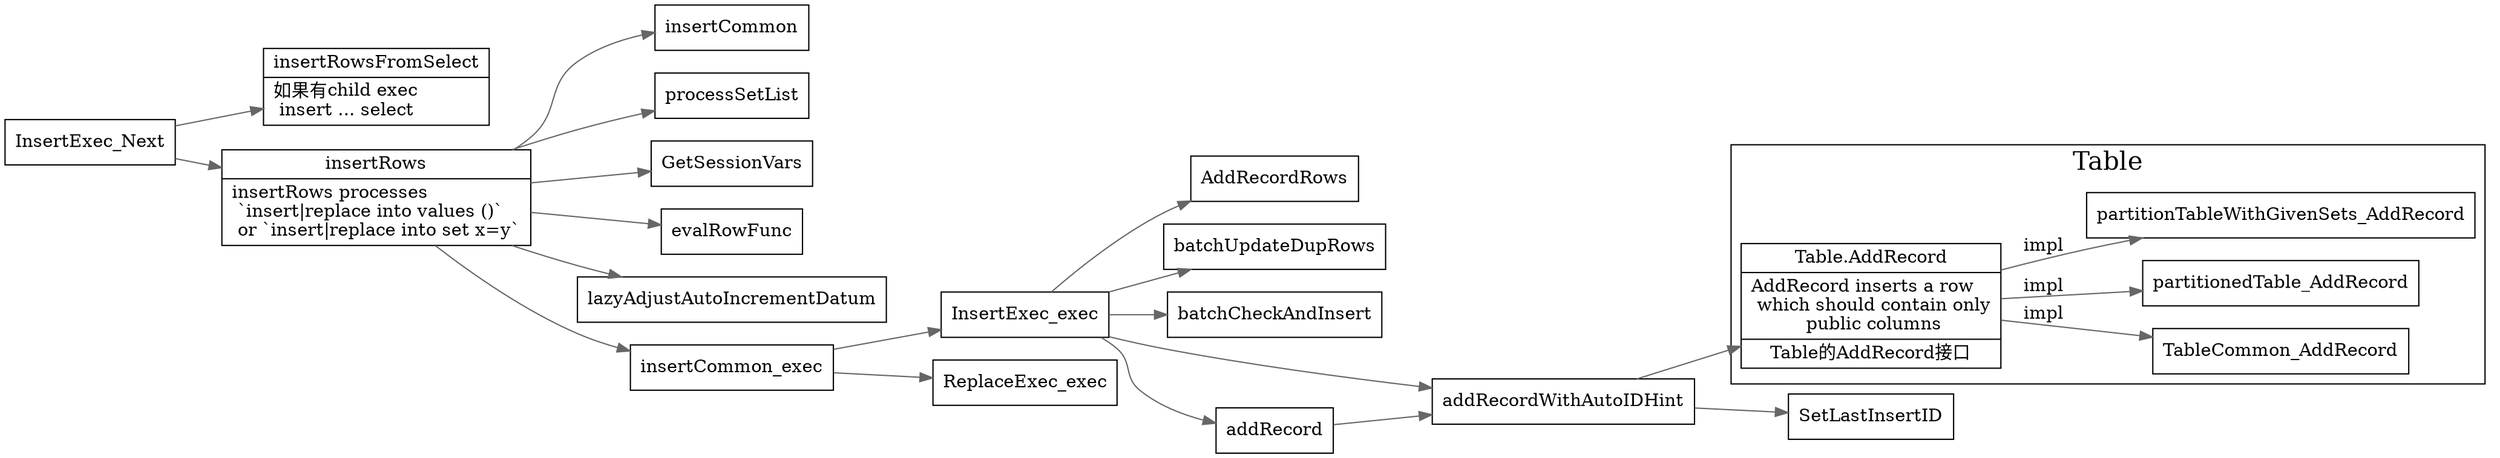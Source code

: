 digraph insert_exec_next {
  node[shape=box];
  edge[color=gray40];
  newrank=true;
  rankdir=LR;

  subgraph cluster_Table {
    graph[label="Table";fontsize=20;];
    Table_AddRecord[
      shape="record";
      label="{{
        Table.AddRecord|
	        AddRecord inserts a row\l 
          which should contain only\l 
          public columns|
          Table的AddRecord接口
      }}";
    ];
    Table_AddRecord -> {
      TableCommon_AddRecord;
      partitionedTable_AddRecord;
      partitionTableWithGivenSets_AddRecord;
    }[label=impl];
    
  }
  InsertExec_Next -> {
    insertRowsFromSelect;
    insertRows;
  }
  insertRowsFromSelect[
    shape="record";
    label="{{
      insertRowsFromSelect|
      如果有child exec\l
      insert ... select \l
    }}";
  ];
  insertRows[
    shape="record";
    label="{{
      insertRows|
      insertRows processes \l 
      `insert\|replace into values ()`\l 
      or `insert\|replace into set x=y`\l
    }}";
  ];

  insertRows -> {
    insertCommon;
    processSetList;
    GetSessionVars;
    evalRowFunc;
    lazyAdjustAutoIncrementDatum;
    insertCommon_exec;
  }
  insertCommon_exec -> {
    InsertExec_exec;
    ReplaceExec_exec;
  }

  InsertExec_exec -> {
    AddRecordRows;
    batchUpdateDupRows;
    batchCheckAndInsert;
    addRecordWithAutoIDHint;
    addRecord;
  }
  addRecord -> addRecordWithAutoIDHint;
  addRecordWithAutoIDHint -> {
    Table_AddRecord;
    SetLastInsertID;
  }
}
